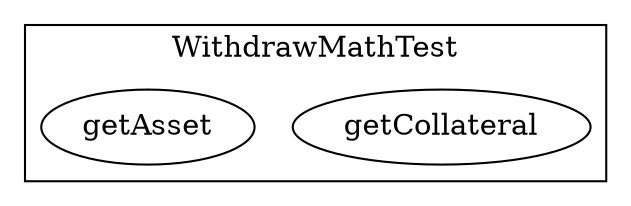 strict digraph {
subgraph cluster_6996_WithdrawMathTest {
label = "WithdrawMathTest"
"6996_getCollateral" [label="getCollateral"]
"6996_getAsset" [label="getAsset"]
}subgraph cluster_solidity {
label = "[Solidity]"
}
}